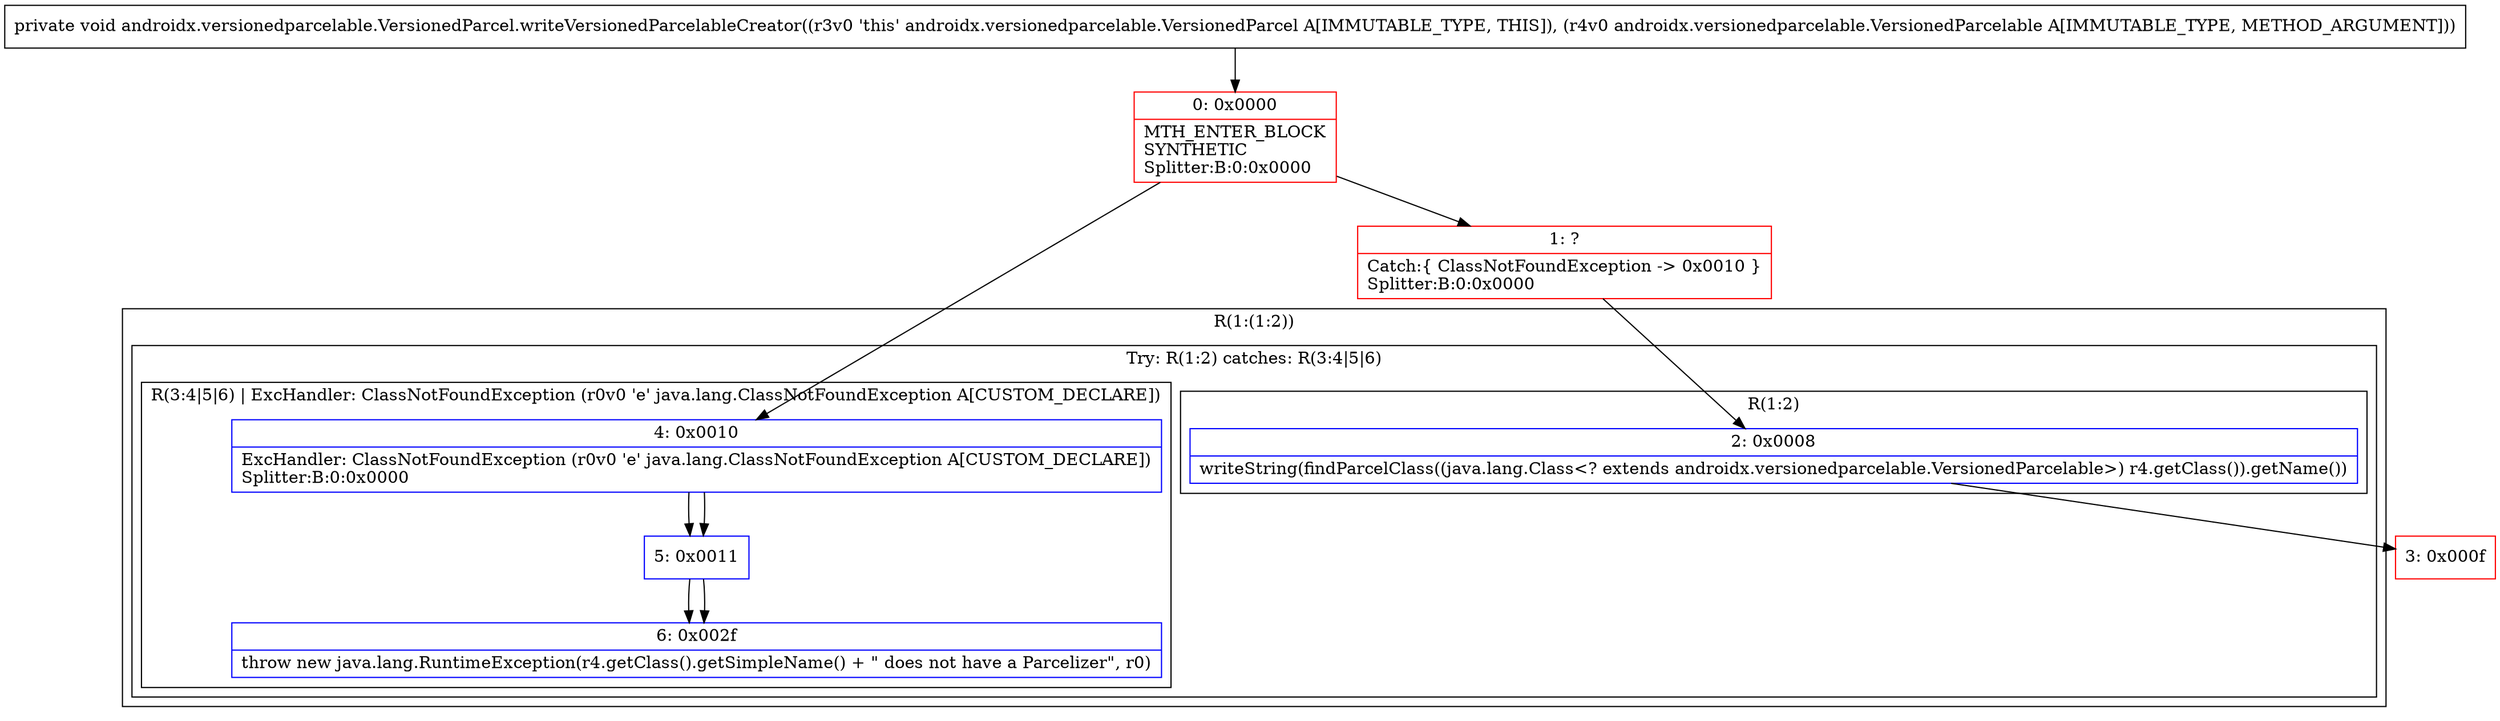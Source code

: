 digraph "CFG forandroidx.versionedparcelable.VersionedParcel.writeVersionedParcelableCreator(Landroidx\/versionedparcelable\/VersionedParcelable;)V" {
subgraph cluster_Region_1512067209 {
label = "R(1:(1:2))";
node [shape=record,color=blue];
subgraph cluster_TryCatchRegion_1354662216 {
label = "Try: R(1:2) catches: R(3:4|5|6)";
node [shape=record,color=blue];
subgraph cluster_Region_1522228436 {
label = "R(1:2)";
node [shape=record,color=blue];
Node_2 [shape=record,label="{2\:\ 0x0008|writeString(findParcelClass((java.lang.Class\<? extends androidx.versionedparcelable.VersionedParcelable\>) r4.getClass()).getName())\l}"];
}
subgraph cluster_Region_967739332 {
label = "R(3:4|5|6) | ExcHandler: ClassNotFoundException (r0v0 'e' java.lang.ClassNotFoundException A[CUSTOM_DECLARE])\l";
node [shape=record,color=blue];
Node_4 [shape=record,label="{4\:\ 0x0010|ExcHandler: ClassNotFoundException (r0v0 'e' java.lang.ClassNotFoundException A[CUSTOM_DECLARE])\lSplitter:B:0:0x0000\l}"];
Node_5 [shape=record,label="{5\:\ 0x0011}"];
Node_6 [shape=record,label="{6\:\ 0x002f|throw new java.lang.RuntimeException(r4.getClass().getSimpleName() + \" does not have a Parcelizer\", r0)\l}"];
}
}
}
subgraph cluster_Region_967739332 {
label = "R(3:4|5|6) | ExcHandler: ClassNotFoundException (r0v0 'e' java.lang.ClassNotFoundException A[CUSTOM_DECLARE])\l";
node [shape=record,color=blue];
Node_4 [shape=record,label="{4\:\ 0x0010|ExcHandler: ClassNotFoundException (r0v0 'e' java.lang.ClassNotFoundException A[CUSTOM_DECLARE])\lSplitter:B:0:0x0000\l}"];
Node_5 [shape=record,label="{5\:\ 0x0011}"];
Node_6 [shape=record,label="{6\:\ 0x002f|throw new java.lang.RuntimeException(r4.getClass().getSimpleName() + \" does not have a Parcelizer\", r0)\l}"];
}
Node_0 [shape=record,color=red,label="{0\:\ 0x0000|MTH_ENTER_BLOCK\lSYNTHETIC\lSplitter:B:0:0x0000\l}"];
Node_1 [shape=record,color=red,label="{1\:\ ?|Catch:\{ ClassNotFoundException \-\> 0x0010 \}\lSplitter:B:0:0x0000\l}"];
Node_3 [shape=record,color=red,label="{3\:\ 0x000f}"];
MethodNode[shape=record,label="{private void androidx.versionedparcelable.VersionedParcel.writeVersionedParcelableCreator((r3v0 'this' androidx.versionedparcelable.VersionedParcel A[IMMUTABLE_TYPE, THIS]), (r4v0 androidx.versionedparcelable.VersionedParcelable A[IMMUTABLE_TYPE, METHOD_ARGUMENT])) }"];
MethodNode -> Node_0;
Node_2 -> Node_3;
Node_4 -> Node_5;
Node_5 -> Node_6;
Node_4 -> Node_5;
Node_5 -> Node_6;
Node_0 -> Node_1;
Node_0 -> Node_4;
Node_1 -> Node_2;
}

